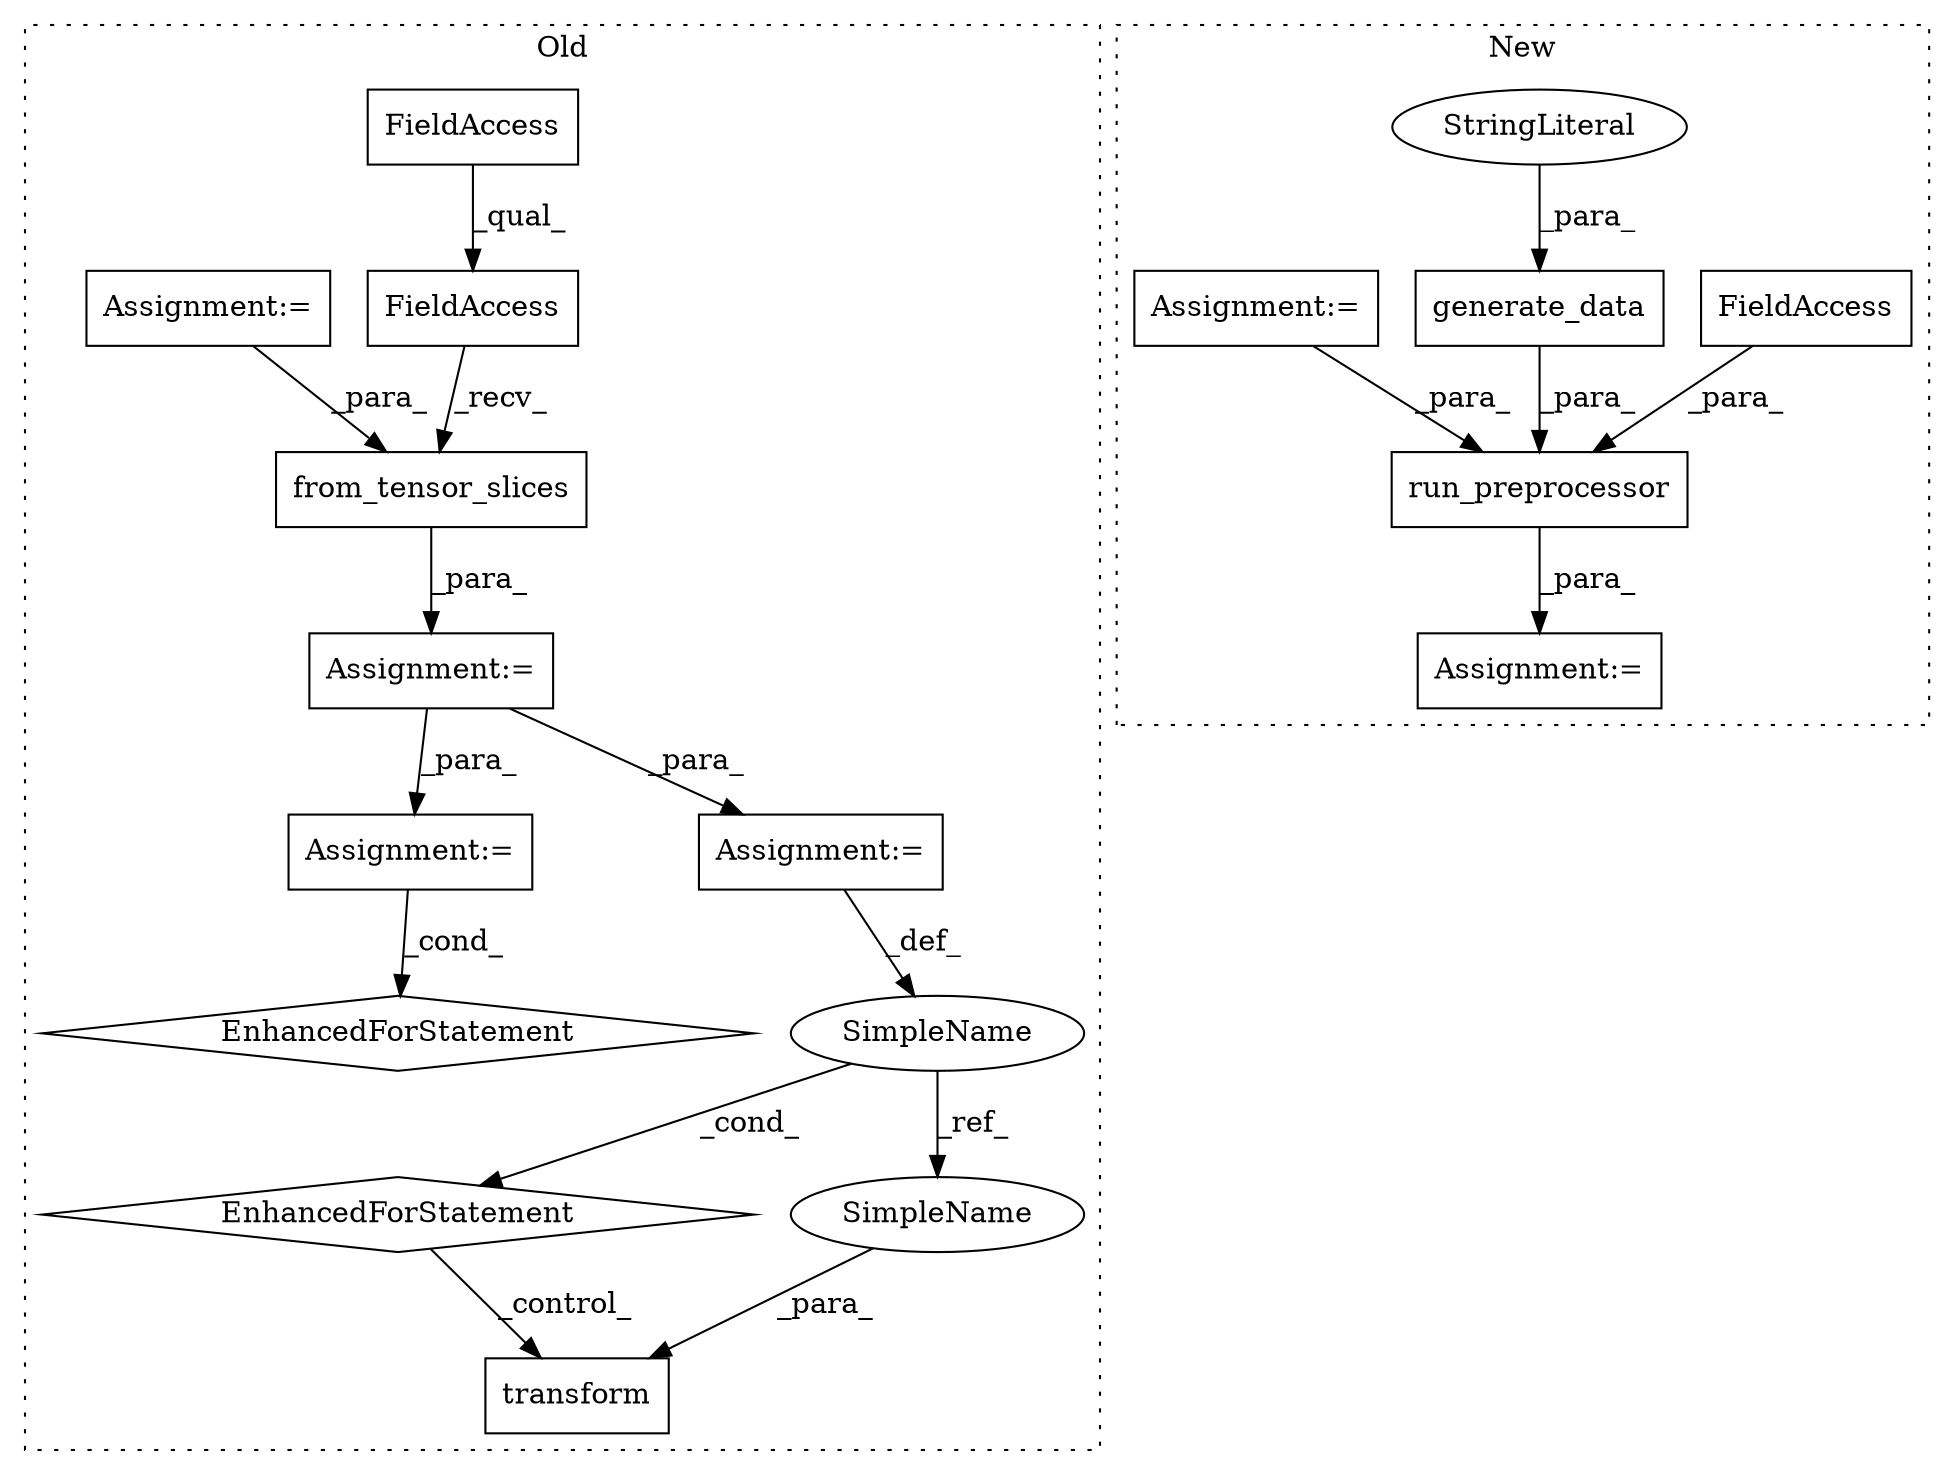digraph G {
subgraph cluster0 {
1 [label="transform" a="32" s="1236,1247" l="10,1" shape="box"];
3 [label="EnhancedForStatement" a="70" s="1148,1216" l="53,2" shape="diamond"];
6 [label="SimpleName" a="42" s="1205" l="1" shape="ellipse"];
8 [label="Assignment:=" a="7" s="749" l="1" shape="box"];
10 [label="EnhancedForStatement" a="70" s="1513,1585" l="53,2" shape="diamond"];
11 [label="from_tensor_slices" a="32" s="774,800" l="19,1" shape="box"];
12 [label="FieldAccess" a="22" s="750" l="23" shape="box"];
13 [label="FieldAccess" a="22" s="750" l="15" shape="box"];
14 [label="Assignment:=" a="7" s="1485" l="1" shape="box"];
15 [label="Assignment:=" a="7" s="1148,1216" l="53,2" shape="box"];
16 [label="Assignment:=" a="7" s="705" l="1" shape="box"];
18 [label="SimpleName" a="42" s="1246" l="1" shape="ellipse"];
label = "Old";
style="dotted";
}
subgraph cluster1 {
2 [label="run_preprocessor" a="32" s="1576,1680" l="17,1" shape="box"];
4 [label="FieldAccess" a="22" s="1662" l="18" shape="box"];
5 [label="generate_data" a="32" s="1637,1660" l="14,1" shape="box"];
7 [label="StringLiteral" a="45" s="1651" l="9" shape="ellipse"];
9 [label="Assignment:=" a="7" s="1575" l="1" shape="box"];
17 [label="Assignment:=" a="7" s="1526" l="1" shape="box"];
label = "New";
style="dotted";
}
2 -> 9 [label="_para_"];
3 -> 1 [label="_control_"];
4 -> 2 [label="_para_"];
5 -> 2 [label="_para_"];
6 -> 3 [label="_cond_"];
6 -> 18 [label="_ref_"];
7 -> 5 [label="_para_"];
8 -> 14 [label="_para_"];
8 -> 15 [label="_para_"];
11 -> 8 [label="_para_"];
12 -> 11 [label="_recv_"];
13 -> 12 [label="_qual_"];
14 -> 10 [label="_cond_"];
15 -> 6 [label="_def_"];
16 -> 11 [label="_para_"];
17 -> 2 [label="_para_"];
18 -> 1 [label="_para_"];
}